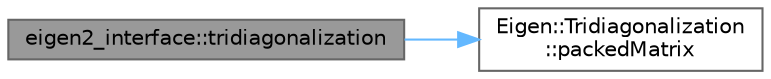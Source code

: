 digraph "eigen2_interface::tridiagonalization"
{
 // LATEX_PDF_SIZE
  bgcolor="transparent";
  edge [fontname=Helvetica,fontsize=10,labelfontname=Helvetica,labelfontsize=10];
  node [fontname=Helvetica,fontsize=10,shape=box,height=0.2,width=0.4];
  rankdir="LR";
  Node1 [id="Node000001",label="eigen2_interface::tridiagonalization",height=0.2,width=0.4,color="gray40", fillcolor="grey60", style="filled", fontcolor="black",tooltip=" "];
  Node1 -> Node2 [id="edge1_Node000001_Node000002",color="steelblue1",style="solid",tooltip=" "];
  Node2 [id="Node000002",label="Eigen::Tridiagonalization\l::packedMatrix",height=0.2,width=0.4,color="grey40", fillcolor="white", style="filled",URL="$class_eigen_1_1_tridiagonalization.html#a9508afdb1c2000c901e235355a856622",tooltip="Returns the internal representation of the decomposition"];
}
